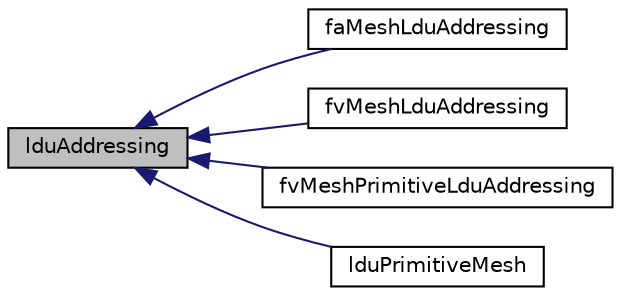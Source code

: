 digraph "lduAddressing"
{
  bgcolor="transparent";
  edge [fontname="Helvetica",fontsize="10",labelfontname="Helvetica",labelfontsize="10"];
  node [fontname="Helvetica",fontsize="10",shape=record];
  rankdir="LR";
  Node1 [label="lduAddressing",height=0.2,width=0.4,color="black", fillcolor="grey75", style="filled" fontcolor="black"];
  Node1 -> Node2 [dir="back",color="midnightblue",fontsize="10",style="solid",fontname="Helvetica"];
  Node2 [label="faMeshLduAddressing",height=0.2,width=0.4,color="black",URL="$classFoam_1_1faMeshLduAddressing.html",tooltip="lduAddressing wrapper for faMesh "];
  Node1 -> Node3 [dir="back",color="midnightblue",fontsize="10",style="solid",fontname="Helvetica"];
  Node3 [label="fvMeshLduAddressing",height=0.2,width=0.4,color="black",URL="$classFoam_1_1fvMeshLduAddressing.html",tooltip="Foam::fvMeshLduAddressing. "];
  Node1 -> Node4 [dir="back",color="midnightblue",fontsize="10",style="solid",fontname="Helvetica"];
  Node4 [label="fvMeshPrimitiveLduAddressing",height=0.2,width=0.4,color="black",URL="$classFoam_1_1fvMeshPrimitiveLduAddressing.html",tooltip="Variant of fvMeshLduAddressing that contains addressing instead of slices. "];
  Node1 -> Node5 [dir="back",color="midnightblue",fontsize="10",style="solid",fontname="Helvetica"];
  Node5 [label="lduPrimitiveMesh",height=0.2,width=0.4,color="black",URL="$classFoam_1_1lduPrimitiveMesh.html",tooltip="Simplest contrete lduMesh which stores the addressing needed by lduMatrix. "];
}
